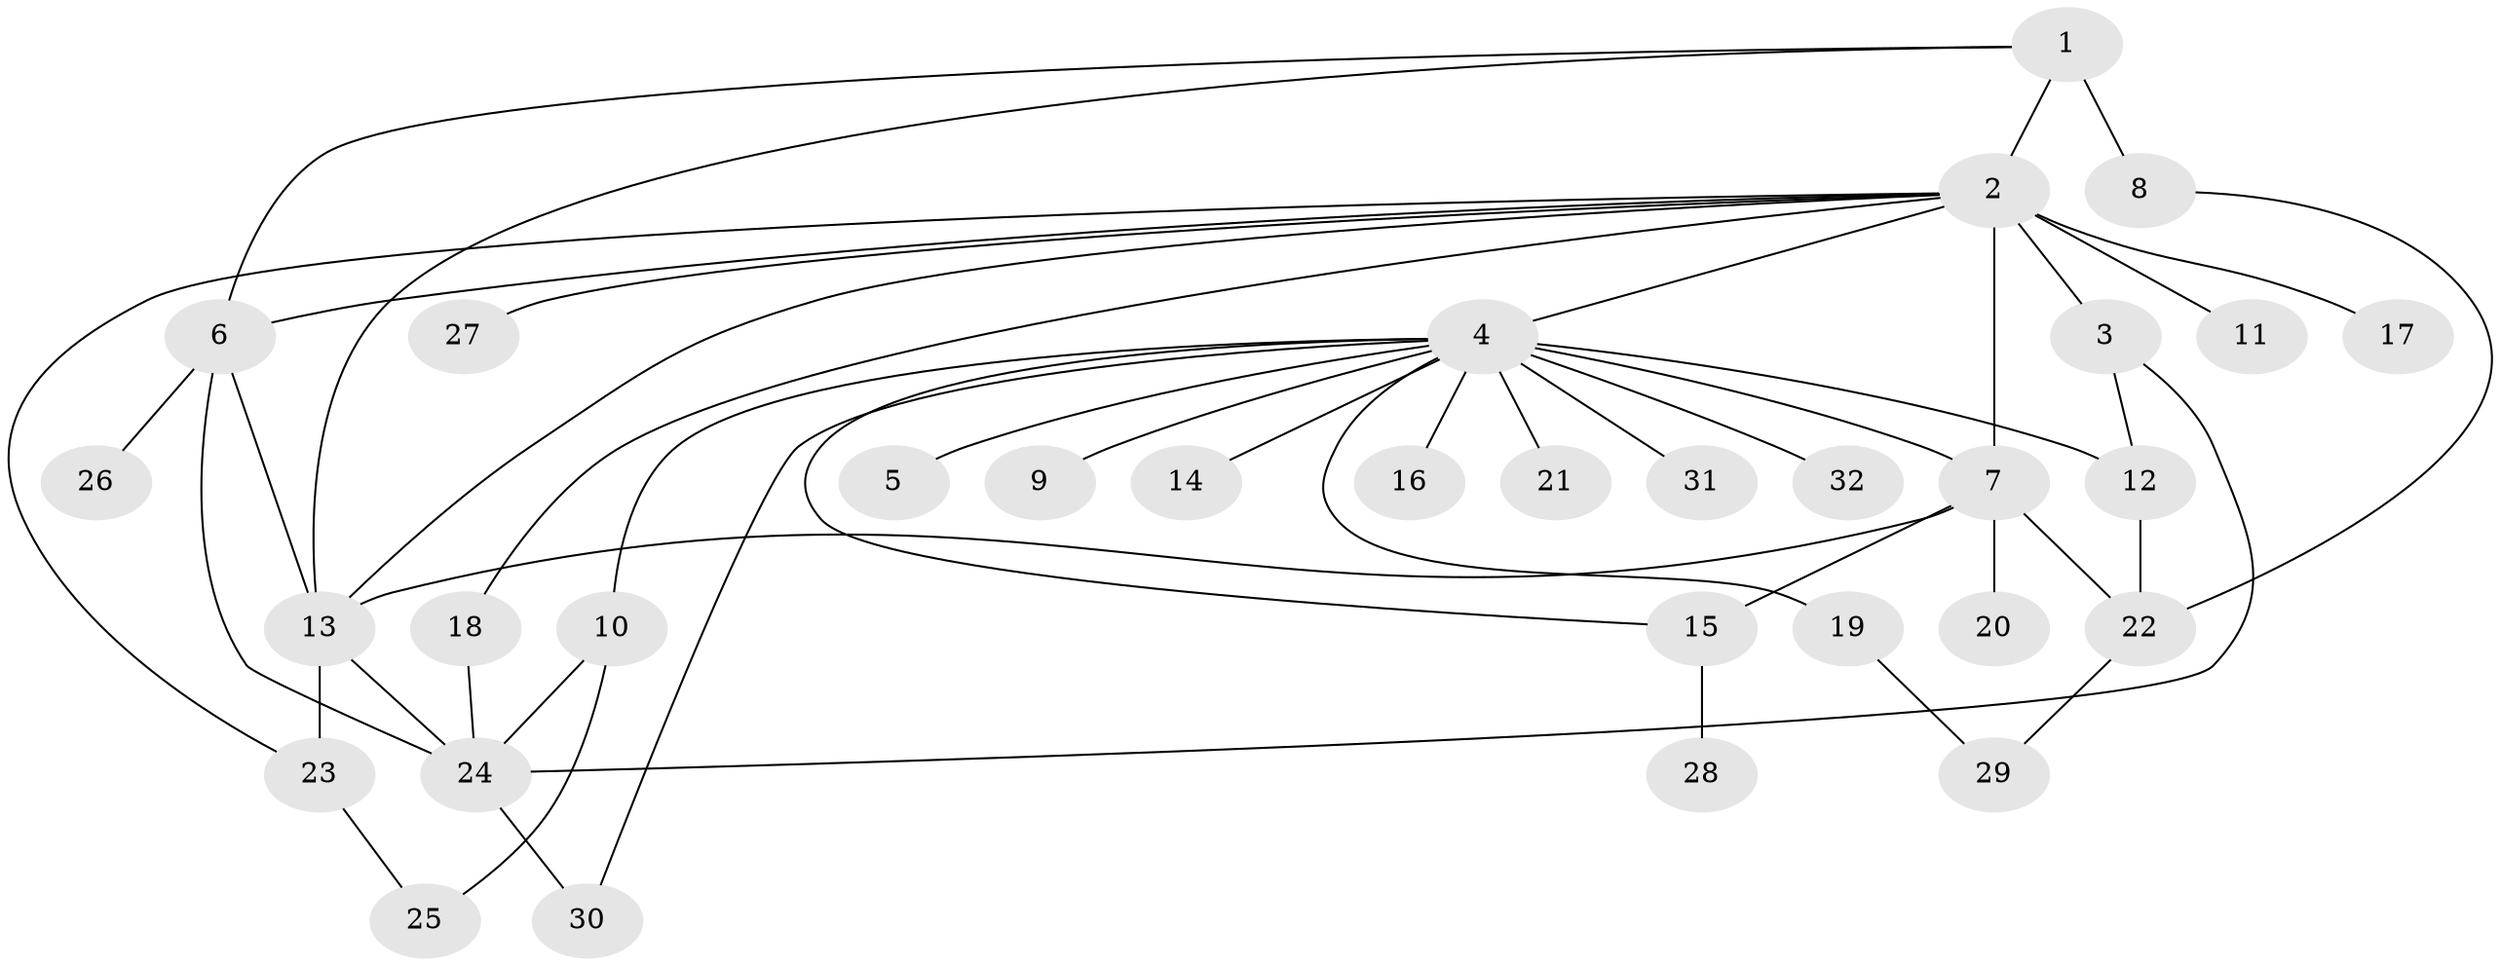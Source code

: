// original degree distribution, {2: 0.3026315789473684, 30: 0.013157894736842105, 5: 0.06578947368421052, 20: 0.013157894736842105, 1: 0.4342105263157895, 7: 0.02631578947368421, 3: 0.10526315789473684, 10: 0.013157894736842105, 4: 0.02631578947368421}
// Generated by graph-tools (version 1.1) at 2025/50/03/04/25 22:50:04]
// undirected, 32 vertices, 48 edges
graph export_dot {
  node [color=gray90,style=filled];
  1;
  2;
  3;
  4;
  5;
  6;
  7;
  8;
  9;
  10;
  11;
  12;
  13;
  14;
  15;
  16;
  17;
  18;
  19;
  20;
  21;
  22;
  23;
  24;
  25;
  26;
  27;
  28;
  29;
  30;
  31;
  32;
  1 -- 2 [weight=1.0];
  1 -- 6 [weight=1.0];
  1 -- 8 [weight=3.0];
  1 -- 13 [weight=1.0];
  2 -- 3 [weight=1.0];
  2 -- 4 [weight=1.0];
  2 -- 6 [weight=1.0];
  2 -- 7 [weight=10.0];
  2 -- 11 [weight=1.0];
  2 -- 13 [weight=1.0];
  2 -- 17 [weight=1.0];
  2 -- 18 [weight=1.0];
  2 -- 23 [weight=1.0];
  2 -- 27 [weight=1.0];
  3 -- 12 [weight=1.0];
  3 -- 24 [weight=1.0];
  4 -- 5 [weight=1.0];
  4 -- 7 [weight=3.0];
  4 -- 9 [weight=1.0];
  4 -- 10 [weight=1.0];
  4 -- 12 [weight=1.0];
  4 -- 14 [weight=1.0];
  4 -- 15 [weight=1.0];
  4 -- 16 [weight=1.0];
  4 -- 19 [weight=1.0];
  4 -- 21 [weight=1.0];
  4 -- 30 [weight=1.0];
  4 -- 31 [weight=1.0];
  4 -- 32 [weight=1.0];
  6 -- 13 [weight=1.0];
  6 -- 24 [weight=1.0];
  6 -- 26 [weight=2.0];
  7 -- 13 [weight=1.0];
  7 -- 15 [weight=3.0];
  7 -- 20 [weight=1.0];
  7 -- 22 [weight=1.0];
  8 -- 22 [weight=1.0];
  10 -- 24 [weight=1.0];
  10 -- 25 [weight=1.0];
  12 -- 22 [weight=1.0];
  13 -- 23 [weight=1.0];
  13 -- 24 [weight=1.0];
  15 -- 28 [weight=1.0];
  18 -- 24 [weight=1.0];
  19 -- 29 [weight=1.0];
  22 -- 29 [weight=1.0];
  23 -- 25 [weight=1.0];
  24 -- 30 [weight=1.0];
}
